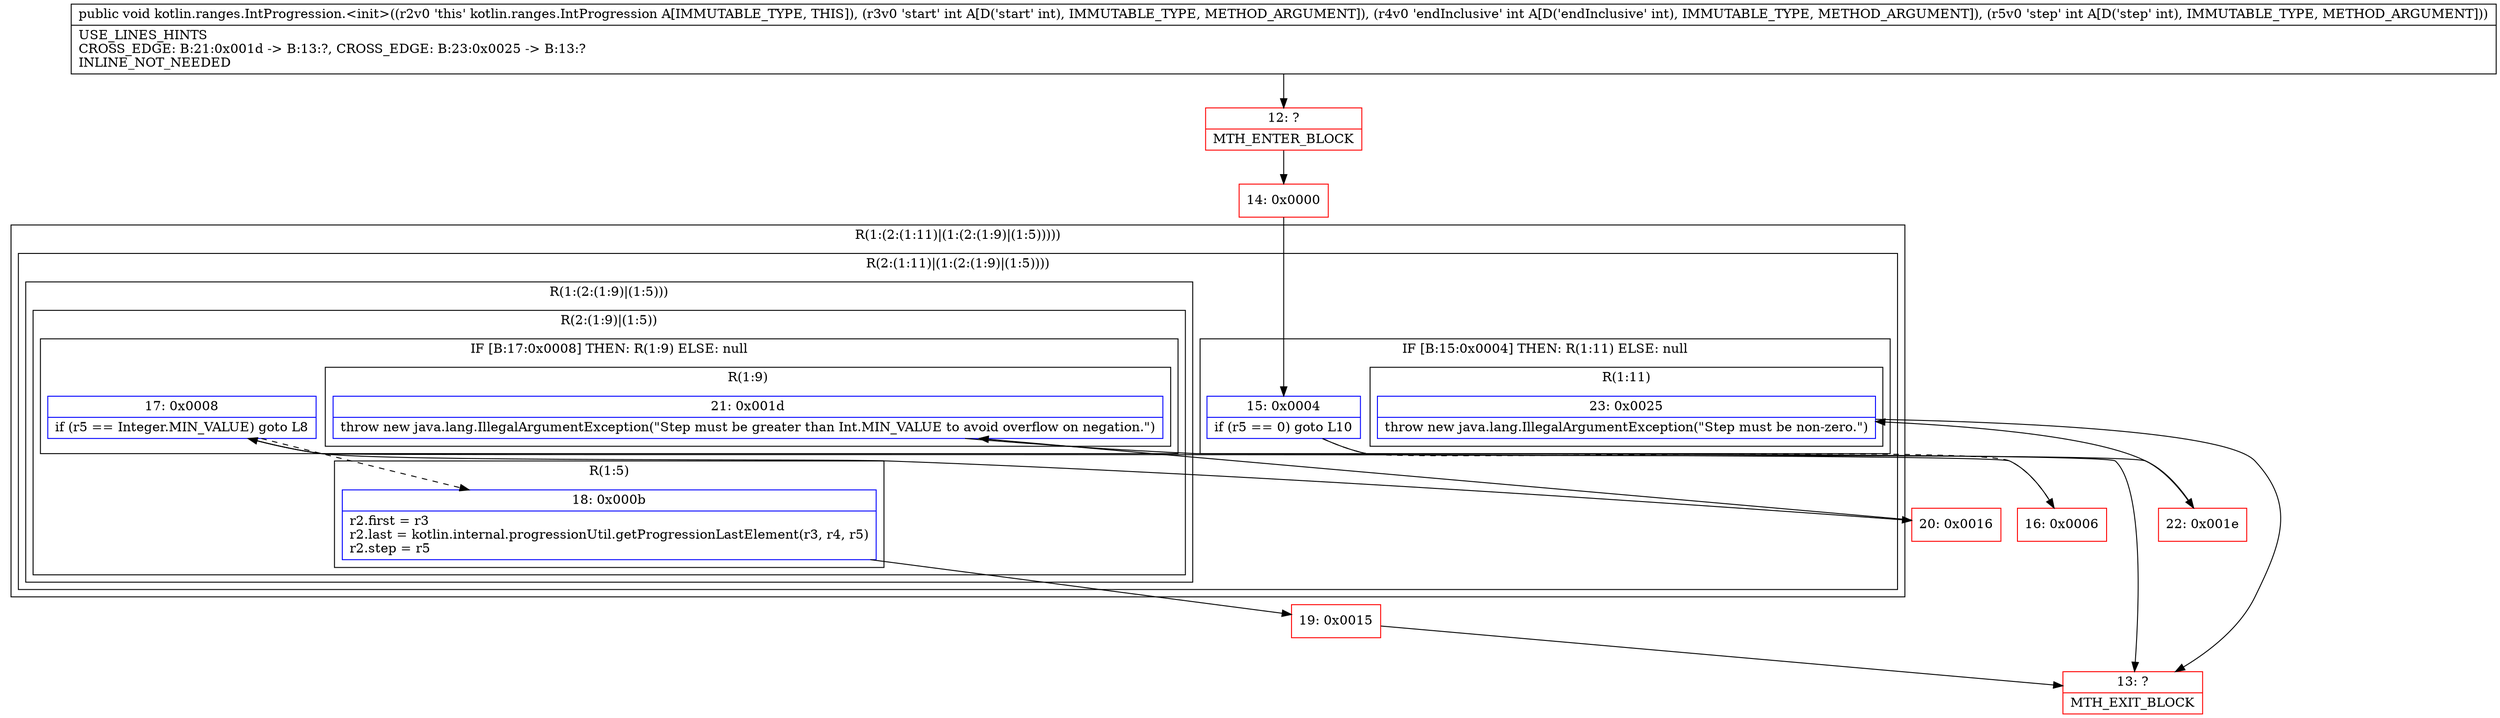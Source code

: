 digraph "CFG forkotlin.ranges.IntProgression.\<init\>(III)V" {
subgraph cluster_Region_293403391 {
label = "R(1:(2:(1:11)|(1:(2:(1:9)|(1:5)))))";
node [shape=record,color=blue];
subgraph cluster_Region_1474978676 {
label = "R(2:(1:11)|(1:(2:(1:9)|(1:5))))";
node [shape=record,color=blue];
subgraph cluster_IfRegion_1471474931 {
label = "IF [B:15:0x0004] THEN: R(1:11) ELSE: null";
node [shape=record,color=blue];
Node_15 [shape=record,label="{15\:\ 0x0004|if (r5 == 0) goto L10\l}"];
subgraph cluster_Region_366087483 {
label = "R(1:11)";
node [shape=record,color=blue];
Node_23 [shape=record,label="{23\:\ 0x0025|throw new java.lang.IllegalArgumentException(\"Step must be non\-zero.\")\l}"];
}
}
subgraph cluster_Region_1661974140 {
label = "R(1:(2:(1:9)|(1:5)))";
node [shape=record,color=blue];
subgraph cluster_Region_1736087722 {
label = "R(2:(1:9)|(1:5))";
node [shape=record,color=blue];
subgraph cluster_IfRegion_400110530 {
label = "IF [B:17:0x0008] THEN: R(1:9) ELSE: null";
node [shape=record,color=blue];
Node_17 [shape=record,label="{17\:\ 0x0008|if (r5 == Integer.MIN_VALUE) goto L8\l}"];
subgraph cluster_Region_308764631 {
label = "R(1:9)";
node [shape=record,color=blue];
Node_21 [shape=record,label="{21\:\ 0x001d|throw new java.lang.IllegalArgumentException(\"Step must be greater than Int.MIN_VALUE to avoid overflow on negation.\")\l}"];
}
}
subgraph cluster_Region_205895601 {
label = "R(1:5)";
node [shape=record,color=blue];
Node_18 [shape=record,label="{18\:\ 0x000b|r2.first = r3\lr2.last = kotlin.internal.progressionUtil.getProgressionLastElement(r3, r4, r5)\lr2.step = r5\l}"];
}
}
}
}
}
Node_12 [shape=record,color=red,label="{12\:\ ?|MTH_ENTER_BLOCK\l}"];
Node_14 [shape=record,color=red,label="{14\:\ 0x0000}"];
Node_16 [shape=record,color=red,label="{16\:\ 0x0006}"];
Node_19 [shape=record,color=red,label="{19\:\ 0x0015}"];
Node_13 [shape=record,color=red,label="{13\:\ ?|MTH_EXIT_BLOCK\l}"];
Node_20 [shape=record,color=red,label="{20\:\ 0x0016}"];
Node_22 [shape=record,color=red,label="{22\:\ 0x001e}"];
MethodNode[shape=record,label="{public void kotlin.ranges.IntProgression.\<init\>((r2v0 'this' kotlin.ranges.IntProgression A[IMMUTABLE_TYPE, THIS]), (r3v0 'start' int A[D('start' int), IMMUTABLE_TYPE, METHOD_ARGUMENT]), (r4v0 'endInclusive' int A[D('endInclusive' int), IMMUTABLE_TYPE, METHOD_ARGUMENT]), (r5v0 'step' int A[D('step' int), IMMUTABLE_TYPE, METHOD_ARGUMENT]))  | USE_LINES_HINTS\lCROSS_EDGE: B:21:0x001d \-\> B:13:?, CROSS_EDGE: B:23:0x0025 \-\> B:13:?\lINLINE_NOT_NEEDED\l}"];
MethodNode -> Node_12;Node_15 -> Node_16[style=dashed];
Node_15 -> Node_22;
Node_23 -> Node_13;
Node_17 -> Node_18[style=dashed];
Node_17 -> Node_20;
Node_21 -> Node_13;
Node_18 -> Node_19;
Node_12 -> Node_14;
Node_14 -> Node_15;
Node_16 -> Node_17;
Node_19 -> Node_13;
Node_20 -> Node_21;
Node_22 -> Node_23;
}

